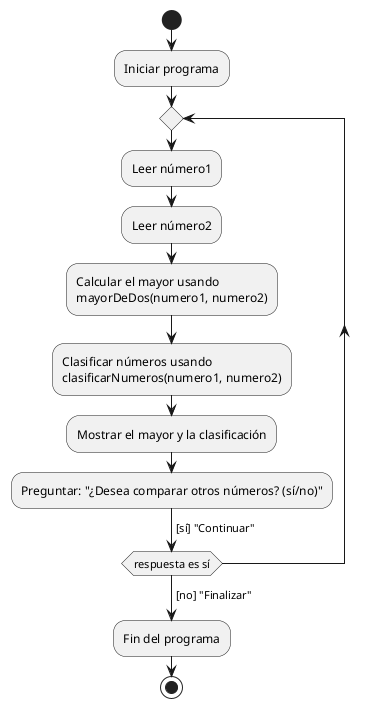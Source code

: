@startuml
start
:Iniciar programa;
repeat
  :Leer número1;
  :Leer número2;
  :Calcular el mayor usando\nmayorDeDos(numero1, numero2);
  :Clasificar números usando\nclasificarNumeros(numero1, numero2);
  :Mostrar el mayor y la clasificación;
  :Preguntar: "¿Desea comparar otros números? (sí/no)";
  ->[sí] "Continuar";
repeat while (respuesta es sí)
->[no] "Finalizar";
:Fin del programa;
stop
@enduml
